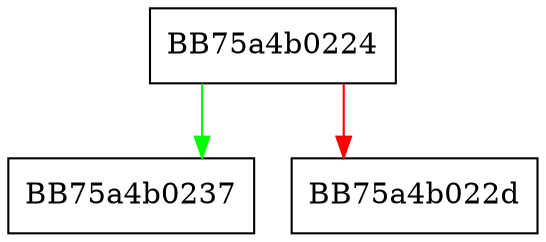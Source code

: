 digraph op_nbytes {
  node [shape="box"];
  graph [splines=ortho];
  BB75a4b0224 -> BB75a4b0237 [color="green"];
  BB75a4b0224 -> BB75a4b022d [color="red"];
}